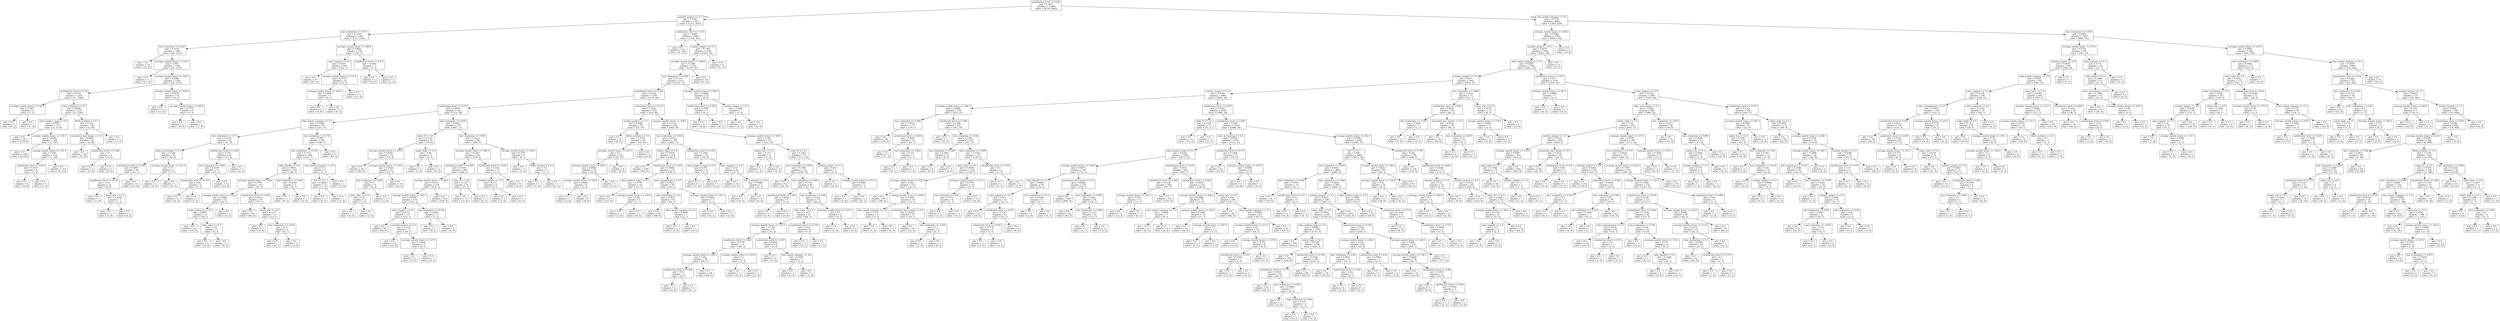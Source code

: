 digraph Tree {
node [shape=box] ;
0 [label="satisfaction_level <= 0.465\ngini = 0.3635\nsamples = 11999\nvalue = [9134, 2865]"] ;
1 [label="number_project <= 2.5\ngini = 0.4767\nsamples = 3354\nvalue = [1315, 2039]"] ;
0 -> 1 [labeldistance=2.5, labelangle=45, headlabel="True"] ;
2 [label="last_evaluation <= 0.575\ngini = 0.2169\nsamples = 1390\nvalue = [172, 1218]"] ;
1 -> 2 ;
3 [label="last_evaluation <= 0.445\ngini = 0.1019\nsamples = 1282\nvalue = [69, 1213]"] ;
2 -> 3 ;
4 [label="gini = 0.0\nsamples = 33\nvalue = [33, 0]"] ;
3 -> 4 ;
5 [label="average_montly_hours <= 125.5\ngini = 0.056\nsamples = 1249\nvalue = [36, 1213]"] ;
3 -> 5 ;
6 [label="gini = 0.0\nsamples = 11\nvalue = [11, 0]"] ;
5 -> 6 ;
7 [label="average_montly_hours <= 163.5\ngini = 0.0396\nsamples = 1238\nvalue = [25, 1213]"] ;
5 -> 7 ;
8 [label="satisfaction_level <= 0.34\ngini = 0.0179\nsamples = 1219\nvalue = [11, 1208]"] ;
7 -> 8 ;
9 [label="average_montly_hours <= 140.0\ngini = 0.3457\nsamples = 9\nvalue = [7, 2]"] ;
8 -> 9 ;
10 [label="gini = 0.0\nsamples = 2\nvalue = [0, 2]"] ;
9 -> 10 ;
11 [label="gini = 0.0\nsamples = 7\nvalue = [7, 0]"] ;
9 -> 11 ;
12 [label="sales_technical <= 0.5\ngini = 0.0066\nsamples = 1210\nvalue = [4, 1206]"] ;
8 -> 12 ;
13 [label="sales_product_mng <= 0.5\ngini = 0.0017\nsamples = 1171\nvalue = [1, 1170]"] ;
12 -> 13 ;
14 [label="gini = 0.0\nsamples = 813\nvalue = [0, 813]"] ;
13 -> 14 ;
15 [label="average_montly_hours <= 150.5\ngini = 0.0056\nsamples = 358\nvalue = [1, 357]"] ;
13 -> 15 ;
16 [label="gini = 0.0\nsamples = 234\nvalue = [0, 234]"] ;
15 -> 16 ;
17 [label="average_montly_hours <= 151.5\ngini = 0.016\nsamples = 124\nvalue = [1, 123]"] ;
15 -> 17 ;
18 [label="satisfaction_level <= 0.415\ngini = 0.1975\nsamples = 9\nvalue = [1, 8]"] ;
17 -> 18 ;
19 [label="gini = 0.0\nsamples = 8\nvalue = [0, 8]"] ;
18 -> 19 ;
20 [label="gini = 0.0\nsamples = 1\nvalue = [1, 0]"] ;
18 -> 20 ;
21 [label="gini = 0.0\nsamples = 115\nvalue = [0, 115]"] ;
17 -> 21 ;
22 [label="Work_accident <= 0.5\ngini = 0.142\nsamples = 39\nvalue = [3, 36]"] ;
12 -> 22 ;
23 [label="promotion_last_5years <= 0.5\ngini = 0.0997\nsamples = 38\nvalue = [2, 36]"] ;
22 -> 23 ;
24 [label="gini = 0.0\nsamples = 34\nvalue = [0, 34]"] ;
23 -> 24 ;
25 [label="satisfaction_level <= 0.385\ngini = 0.5\nsamples = 4\nvalue = [2, 2]"] ;
23 -> 25 ;
26 [label="gini = 0.0\nsamples = 2\nvalue = [2, 0]"] ;
25 -> 26 ;
27 [label="gini = 0.0\nsamples = 2\nvalue = [0, 2]"] ;
25 -> 27 ;
28 [label="gini = 0.0\nsamples = 1\nvalue = [1, 0]"] ;
22 -> 28 ;
29 [label="average_montly_hours <= 234.0\ngini = 0.3878\nsamples = 19\nvalue = [14, 5]"] ;
7 -> 29 ;
30 [label="gini = 0.0\nsamples = 13\nvalue = [13, 0]"] ;
29 -> 30 ;
31 [label="average_montly_hours <= 266.0\ngini = 0.2778\nsamples = 6\nvalue = [1, 5]"] ;
29 -> 31 ;
32 [label="gini = 0.0\nsamples = 5\nvalue = [0, 5]"] ;
31 -> 32 ;
33 [label="gini = 0.0\nsamples = 1\nvalue = [1, 0]"] ;
31 -> 33 ;
34 [label="average_montly_hours <= 280.0\ngini = 0.0883\nsamples = 108\nvalue = [103, 5]"] ;
2 -> 34 ;
35 [label="sales_support <= 0.5\ngini = 0.0555\nsamples = 105\nvalue = [102, 3]"] ;
34 -> 35 ;
36 [label="gini = 0.0\nsamples = 87\nvalue = [87, 0]"] ;
35 -> 36 ;
37 [label="average_montly_hours <= 157.0\ngini = 0.2778\nsamples = 18\nvalue = [15, 3]"] ;
35 -> 37 ;
38 [label="average_montly_hours <= 145.0\ngini = 0.4898\nsamples = 7\nvalue = [4, 3]"] ;
37 -> 38 ;
39 [label="gini = 0.0\nsamples = 4\nvalue = [4, 0]"] ;
38 -> 39 ;
40 [label="gini = 0.0\nsamples = 3\nvalue = [0, 3]"] ;
38 -> 40 ;
41 [label="gini = 0.0\nsamples = 11\nvalue = [11, 0]"] ;
37 -> 41 ;
42 [label="satisfaction_level <= 0.415\ngini = 0.4444\nsamples = 3\nvalue = [1, 2]"] ;
34 -> 42 ;
43 [label="gini = 0.0\nsamples = 2\nvalue = [0, 2]"] ;
42 -> 43 ;
44 [label="gini = 0.0\nsamples = 1\nvalue = [1, 0]"] ;
42 -> 44 ;
45 [label="satisfaction_level <= 0.115\ngini = 0.4866\nsamples = 1964\nvalue = [1143, 821]"] ;
1 -> 45 ;
46 [label="gini = 0.0\nsamples = 728\nvalue = [0, 728]"] ;
45 -> 46 ;
47 [label="number_project <= 6.5\ngini = 0.1392\nsamples = 1236\nvalue = [1143, 93]"] ;
45 -> 47 ;
48 [label="average_montly_hours <= 289.0\ngini = 0.1249\nsamples = 1225\nvalue = [1143, 82]"] ;
47 -> 48 ;
49 [label="last_evaluation <= 0.995\ngini = 0.1115\nsamples = 1215\nvalue = [1143, 72]"] ;
48 -> 49 ;
50 [label="satisfaction_level <= 0.305\ngini = 0.1039\nsamples = 1201\nvalue = [1135, 66]"] ;
49 -> 50 ;
51 [label="satisfaction_level <= 0.175\ngini = 0.0676\nsamples = 742\nvalue = [716, 26]"] ;
50 -> 51 ;
52 [label="time_spend_company <= 3.5\ngini = 0.1049\nsamples = 270\nvalue = [255, 15]"] ;
51 -> 52 ;
53 [label="last_evaluation <= 0.77\ngini = 0.2159\nsamples = 65\nvalue = [57, 8]"] ;
52 -> 53 ;
54 [label="sales_accounting <= 0.5\ngini = 0.1244\nsamples = 45\nvalue = [42, 3]"] ;
53 -> 54 ;
55 [label="satisfaction_level <= 0.145\ngini = 0.0887\nsamples = 43\nvalue = [41, 2]"] ;
54 -> 55 ;
56 [label="satisfaction_level <= 0.135\ngini = 0.32\nsamples = 10\nvalue = [8, 2]"] ;
55 -> 56 ;
57 [label="gini = 0.0\nsamples = 7\nvalue = [7, 0]"] ;
56 -> 57 ;
58 [label="salary_low <= 0.5\ngini = 0.4444\nsamples = 3\nvalue = [1, 2]"] ;
56 -> 58 ;
59 [label="gini = 0.0\nsamples = 1\nvalue = [1, 0]"] ;
58 -> 59 ;
60 [label="gini = 0.0\nsamples = 2\nvalue = [0, 2]"] ;
58 -> 60 ;
61 [label="gini = 0.0\nsamples = 33\nvalue = [33, 0]"] ;
55 -> 61 ;
62 [label="average_montly_hours <= 231.0\ngini = 0.5\nsamples = 2\nvalue = [1, 1]"] ;
54 -> 62 ;
63 [label="gini = 0.0\nsamples = 1\nvalue = [1, 0]"] ;
62 -> 63 ;
64 [label="gini = 0.0\nsamples = 1\nvalue = [0, 1]"] ;
62 -> 64 ;
65 [label="satisfaction_level <= 0.165\ngini = 0.375\nsamples = 20\nvalue = [15, 5]"] ;
53 -> 65 ;
66 [label="last_evaluation <= 0.805\ngini = 0.2076\nsamples = 17\nvalue = [15, 2]"] ;
65 -> 66 ;
67 [label="satisfaction_level <= 0.135\ngini = 0.48\nsamples = 5\nvalue = [3, 2]"] ;
66 -> 67 ;
68 [label="gini = 0.0\nsamples = 2\nvalue = [0, 2]"] ;
67 -> 68 ;
69 [label="gini = 0.0\nsamples = 3\nvalue = [3, 0]"] ;
67 -> 69 ;
70 [label="gini = 0.0\nsamples = 12\nvalue = [12, 0]"] ;
66 -> 70 ;
71 [label="gini = 0.0\nsamples = 3\nvalue = [0, 3]"] ;
65 -> 71 ;
72 [label="last_evaluation <= 0.755\ngini = 0.066\nsamples = 205\nvalue = [198, 7]"] ;
52 -> 72 ;
73 [label="last_evaluation <= 0.745\ngini = 0.1212\nsamples = 108\nvalue = [101, 7]"] ;
72 -> 73 ;
74 [label="sales_RandD <= 0.5\ngini = 0.0915\nsamples = 104\nvalue = [99, 5]"] ;
73 -> 74 ;
75 [label="average_montly_hours <= 159.0\ngini = 0.0761\nsamples = 101\nvalue = [97, 4]"] ;
74 -> 75 ;
76 [label="average_montly_hours <= 156.0\ngini = 0.2268\nsamples = 23\nvalue = [20, 3]"] ;
75 -> 76 ;
77 [label="sales_technical <= 0.5\ngini = 0.0907\nsamples = 21\nvalue = [20, 1]"] ;
76 -> 77 ;
78 [label="gini = 0.0\nsamples = 16\nvalue = [16, 0]"] ;
77 -> 78 ;
79 [label="sales_sales <= 0.5\ngini = 0.32\nsamples = 5\nvalue = [4, 1]"] ;
77 -> 79 ;
80 [label="gini = 0.0\nsamples = 4\nvalue = [4, 0]"] ;
79 -> 80 ;
81 [label="gini = 0.0\nsamples = 1\nvalue = [0, 1]"] ;
79 -> 81 ;
82 [label="gini = 0.0\nsamples = 2\nvalue = [0, 2]"] ;
76 -> 82 ;
83 [label="satisfaction_level <= 0.165\ngini = 0.0253\nsamples = 78\nvalue = [77, 1]"] ;
75 -> 83 ;
84 [label="gini = 0.0\nsamples = 64\nvalue = [64, 0]"] ;
83 -> 84 ;
85 [label="salary_low <= 0.5\ngini = 0.1327\nsamples = 14\nvalue = [13, 1]"] ;
83 -> 85 ;
86 [label="gini = 0.0\nsamples = 9\nvalue = [9, 0]"] ;
85 -> 86 ;
87 [label="last_evaluation <= 0.555\ngini = 0.32\nsamples = 5\nvalue = [4, 1]"] ;
85 -> 87 ;
88 [label="gini = 0.0\nsamples = 1\nvalue = [0, 1]"] ;
87 -> 88 ;
89 [label="gini = 0.0\nsamples = 4\nvalue = [4, 0]"] ;
87 -> 89 ;
90 [label="last_evaluation <= 0.655\ngini = 0.4444\nsamples = 3\nvalue = [2, 1]"] ;
74 -> 90 ;
91 [label="gini = 0.0\nsamples = 1\nvalue = [0, 1]"] ;
90 -> 91 ;
92 [label="gini = 0.0\nsamples = 2\nvalue = [2, 0]"] ;
90 -> 92 ;
93 [label="time_spend_company <= 6.5\ngini = 0.5\nsamples = 4\nvalue = [2, 2]"] ;
73 -> 93 ;
94 [label="left <= 0.5\ngini = 0.4444\nsamples = 3\nvalue = [1, 2]"] ;
93 -> 94 ;
95 [label="gini = 0.0\nsamples = 2\nvalue = [0, 2]"] ;
94 -> 95 ;
96 [label="gini = 0.0\nsamples = 1\nvalue = [1, 0]"] ;
94 -> 96 ;
97 [label="gini = 0.0\nsamples = 1\nvalue = [1, 0]"] ;
93 -> 97 ;
98 [label="gini = 0.0\nsamples = 97\nvalue = [97, 0]"] ;
72 -> 98 ;
99 [label="last_evaluation <= 0.505\ngini = 0.0455\nsamples = 472\nvalue = [461, 11]"] ;
51 -> 99 ;
100 [label="sales_IT <= 0.5\ngini = 0.1372\nsamples = 81\nvalue = [75, 6]"] ;
99 -> 100 ;
101 [label="average_montly_hours <= 212.0\ngini = 0.0997\nsamples = 76\nvalue = [72, 4]"] ;
100 -> 101 ;
102 [label="gini = 0.0\nsamples = 49\nvalue = [49, 0]"] ;
101 -> 102 ;
103 [label="average_montly_hours <= 219.5\ngini = 0.2524\nsamples = 27\nvalue = [23, 4]"] ;
101 -> 103 ;
104 [label="last_evaluation <= 0.465\ngini = 0.5\nsamples = 8\nvalue = [4, 4]"] ;
103 -> 104 ;
105 [label="sales_sales <= 0.5\ngini = 0.32\nsamples = 5\nvalue = [1, 4]"] ;
104 -> 105 ;
106 [label="gini = 0.0\nsamples = 4\nvalue = [0, 4]"] ;
105 -> 106 ;
107 [label="gini = 0.0\nsamples = 1\nvalue = [1, 0]"] ;
105 -> 107 ;
108 [label="gini = 0.0\nsamples = 3\nvalue = [3, 0]"] ;
104 -> 108 ;
109 [label="gini = 0.0\nsamples = 19\nvalue = [19, 0]"] ;
103 -> 109 ;
110 [label="salary_high <= 0.5\ngini = 0.48\nsamples = 5\nvalue = [3, 2]"] ;
100 -> 110 ;
111 [label="gini = 0.0\nsamples = 3\nvalue = [3, 0]"] ;
110 -> 111 ;
112 [label="gini = 0.0\nsamples = 2\nvalue = [0, 2]"] ;
110 -> 112 ;
113 [label="last_evaluation <= 0.985\ngini = 0.0252\nsamples = 391\nvalue = [386, 5]"] ;
99 -> 113 ;
114 [label="average_montly_hours <= 280.5\ngini = 0.0207\nsamples = 382\nvalue = [378, 4]"] ;
113 -> 114 ;
115 [label="satisfaction_level <= 0.295\ngini = 0.0161\nsamples = 369\nvalue = [366, 3]"] ;
114 -> 115 ;
116 [label="average_montly_hours <= 168.5\ngini = 0.0112\nsamples = 355\nvalue = [353, 2]"] ;
115 -> 116 ;
117 [label="average_montly_hours <= 167.5\ngini = 0.0339\nsamples = 116\nvalue = [114, 2]"] ;
116 -> 117 ;
118 [label="sales_support <= 0.5\ngini = 0.0175\nsamples = 113\nvalue = [112, 1]"] ;
117 -> 118 ;
119 [label="gini = 0.0\nsamples = 96\nvalue = [96, 0]"] ;
118 -> 119 ;
120 [label="number_project <= 5.5\ngini = 0.1107\nsamples = 17\nvalue = [16, 1]"] ;
118 -> 120 ;
121 [label="gini = 0.0\nsamples = 14\nvalue = [14, 0]"] ;
120 -> 121 ;
122 [label="average_montly_hours <= 127.0\ngini = 0.4444\nsamples = 3\nvalue = [2, 1]"] ;
120 -> 122 ;
123 [label="gini = 0.0\nsamples = 2\nvalue = [2, 0]"] ;
122 -> 123 ;
124 [label="gini = 0.0\nsamples = 1\nvalue = [0, 1]"] ;
122 -> 124 ;
125 [label="last_evaluation <= 0.765\ngini = 0.4444\nsamples = 3\nvalue = [2, 1]"] ;
117 -> 125 ;
126 [label="gini = 0.0\nsamples = 1\nvalue = [0, 1]"] ;
125 -> 126 ;
127 [label="gini = 0.0\nsamples = 2\nvalue = [2, 0]"] ;
125 -> 127 ;
128 [label="gini = 0.0\nsamples = 239\nvalue = [239, 0]"] ;
116 -> 128 ;
129 [label="sales_IT <= 0.5\ngini = 0.1327\nsamples = 14\nvalue = [13, 1]"] ;
115 -> 129 ;
130 [label="gini = 0.0\nsamples = 13\nvalue = [13, 0]"] ;
129 -> 130 ;
131 [label="gini = 0.0\nsamples = 1\nvalue = [0, 1]"] ;
129 -> 131 ;
132 [label="satisfaction_level <= 0.205\ngini = 0.142\nsamples = 13\nvalue = [12, 1]"] ;
114 -> 132 ;
133 [label="number_project <= 5.5\ngini = 0.375\nsamples = 4\nvalue = [3, 1]"] ;
132 -> 133 ;
134 [label="gini = 0.0\nsamples = 3\nvalue = [3, 0]"] ;
133 -> 134 ;
135 [label="gini = 0.0\nsamples = 1\nvalue = [0, 1]"] ;
133 -> 135 ;
136 [label="gini = 0.0\nsamples = 9\nvalue = [9, 0]"] ;
132 -> 136 ;
137 [label="average_montly_hours <= 194.0\ngini = 0.1975\nsamples = 9\nvalue = [8, 1]"] ;
113 -> 137 ;
138 [label="gini = 0.0\nsamples = 7\nvalue = [7, 0]"] ;
137 -> 138 ;
139 [label="Work_accident <= 0.5\ngini = 0.5\nsamples = 2\nvalue = [1, 1]"] ;
137 -> 139 ;
140 [label="gini = 0.0\nsamples = 1\nvalue = [1, 0]"] ;
139 -> 140 ;
141 [label="gini = 0.0\nsamples = 1\nvalue = [0, 1]"] ;
139 -> 141 ;
142 [label="satisfaction_level <= 0.315\ngini = 0.1591\nsamples = 459\nvalue = [419, 40]"] ;
50 -> 142 ;
143 [label="number_project <= 3.5\ngini = 0.4082\nsamples = 35\nvalue = [25, 10]"] ;
142 -> 143 ;
144 [label="gini = 0.0\nsamples = 9\nvalue = [9, 0]"] ;
143 -> 144 ;
145 [label="Work_accident <= 0.5\ngini = 0.4734\nsamples = 26\nvalue = [16, 10]"] ;
143 -> 145 ;
146 [label="average_montly_hours <= 233.5\ngini = 0.5\nsamples = 20\nvalue = [10, 10]"] ;
145 -> 146 ;
147 [label="average_montly_hours <= 190.5\ngini = 0.4688\nsamples = 16\nvalue = [10, 6]"] ;
146 -> 147 ;
148 [label="average_montly_hours <= 120.0\ngini = 0.4444\nsamples = 9\nvalue = [3, 6]"] ;
147 -> 148 ;
149 [label="gini = 0.0\nsamples = 3\nvalue = [3, 0]"] ;
148 -> 149 ;
150 [label="gini = 0.0\nsamples = 6\nvalue = [0, 6]"] ;
148 -> 150 ;
151 [label="gini = 0.0\nsamples = 7\nvalue = [7, 0]"] ;
147 -> 151 ;
152 [label="gini = 0.0\nsamples = 4\nvalue = [0, 4]"] ;
146 -> 152 ;
153 [label="gini = 0.0\nsamples = 6\nvalue = [6, 0]"] ;
145 -> 153 ;
154 [label="average_montly_hours <= 198.5\ngini = 0.1315\nsamples = 424\nvalue = [394, 30]"] ;
142 -> 154 ;
155 [label="last_evaluation <= 0.855\ngini = 0.0723\nsamples = 293\nvalue = [282, 11]"] ;
154 -> 155 ;
156 [label="salary_high <= 0.5\ngini = 0.0379\nsamples = 259\nvalue = [254, 5]"] ;
155 -> 156 ;
157 [label="gini = 0.0\nsamples = 146\nvalue = [146, 0]"] ;
156 -> 157 ;
158 [label="satisfaction_level <= 0.345\ngini = 0.0846\nsamples = 113\nvalue = [108, 5]"] ;
156 -> 158 ;
159 [label="sales_product_mng <= 0.5\ngini = 0.2778\nsamples = 18\nvalue = [15, 3]"] ;
158 -> 159 ;
160 [label="gini = 0.0\nsamples = 13\nvalue = [13, 0]"] ;
159 -> 160 ;
161 [label="average_montly_hours <= 139.0\ngini = 0.48\nsamples = 5\nvalue = [2, 3]"] ;
159 -> 161 ;
162 [label="gini = 0.0\nsamples = 2\nvalue = [2, 0]"] ;
161 -> 162 ;
163 [label="gini = 0.0\nsamples = 3\nvalue = [0, 3]"] ;
161 -> 163 ;
164 [label="sales_management <= 0.5\ngini = 0.0412\nsamples = 95\nvalue = [93, 2]"] ;
158 -> 164 ;
165 [label="sales_marketing <= 0.5\ngini = 0.0215\nsamples = 92\nvalue = [91, 1]"] ;
164 -> 165 ;
166 [label="gini = 0.0\nsamples = 89\nvalue = [89, 0]"] ;
165 -> 166 ;
167 [label="time_spend_company <= 3.5\ngini = 0.4444\nsamples = 3\nvalue = [2, 1]"] ;
165 -> 167 ;
168 [label="gini = 0.0\nsamples = 2\nvalue = [2, 0]"] ;
167 -> 168 ;
169 [label="gini = 0.0\nsamples = 1\nvalue = [0, 1]"] ;
167 -> 169 ;
170 [label="average_montly_hours <= 141.5\ngini = 0.4444\nsamples = 3\nvalue = [2, 1]"] ;
164 -> 170 ;
171 [label="gini = 0.0\nsamples = 1\nvalue = [0, 1]"] ;
170 -> 171 ;
172 [label="gini = 0.0\nsamples = 2\nvalue = [2, 0]"] ;
170 -> 172 ;
173 [label="satisfaction_level <= 0.325\ngini = 0.2907\nsamples = 34\nvalue = [28, 6]"] ;
155 -> 173 ;
174 [label="sales_product_mng <= 0.5\ngini = 0.375\nsamples = 4\nvalue = [1, 3]"] ;
173 -> 174 ;
175 [label="gini = 0.0\nsamples = 1\nvalue = [1, 0]"] ;
174 -> 175 ;
176 [label="gini = 0.0\nsamples = 3\nvalue = [0, 3]"] ;
174 -> 176 ;
177 [label="sales_support <= 0.5\ngini = 0.18\nsamples = 30\nvalue = [27, 3]"] ;
173 -> 177 ;
178 [label="gini = 0.0\nsamples = 23\nvalue = [23, 0]"] ;
177 -> 178 ;
179 [label="last_evaluation <= 0.9\ngini = 0.4898\nsamples = 7\nvalue = [4, 3]"] ;
177 -> 179 ;
180 [label="gini = 0.0\nsamples = 3\nvalue = [0, 3]"] ;
179 -> 180 ;
181 [label="gini = 0.0\nsamples = 4\nvalue = [4, 0]"] ;
179 -> 181 ;
182 [label="average_montly_hours <= 199.5\ngini = 0.248\nsamples = 131\nvalue = [112, 19]"] ;
154 -> 182 ;
183 [label="salary_low <= 0.5\ngini = 0.375\nsamples = 4\nvalue = [1, 3]"] ;
182 -> 183 ;
184 [label="gini = 0.0\nsamples = 1\nvalue = [1, 0]"] ;
183 -> 184 ;
185 [label="gini = 0.0\nsamples = 3\nvalue = [0, 3]"] ;
183 -> 185 ;
186 [label="sales_hr <= 0.5\ngini = 0.2202\nsamples = 127\nvalue = [111, 16]"] ;
182 -> 186 ;
187 [label="last_evaluation <= 0.615\ngini = 0.1904\nsamples = 122\nvalue = [109, 13]"] ;
186 -> 187 ;
188 [label="gini = 0.0\nsamples = 42\nvalue = [42, 0]"] ;
187 -> 188 ;
189 [label="last_evaluation <= 0.655\ngini = 0.2722\nsamples = 80\nvalue = [67, 13]"] ;
187 -> 189 ;
190 [label="satisfaction_level <= 0.425\ngini = 0.4938\nsamples = 9\nvalue = [5, 4]"] ;
189 -> 190 ;
191 [label="gini = 0.0\nsamples = 5\nvalue = [5, 0]"] ;
190 -> 191 ;
192 [label="gini = 0.0\nsamples = 4\nvalue = [0, 4]"] ;
190 -> 192 ;
193 [label="last_evaluation <= 0.98\ngini = 0.2214\nsamples = 71\nvalue = [62, 9]"] ;
189 -> 193 ;
194 [label="sales_sales <= 0.5\ngini = 0.1871\nsamples = 67\nvalue = [60, 7]"] ;
193 -> 194 ;
195 [label="average_montly_hours <= 275.5\ngini = 0.1305\nsamples = 57\nvalue = [53, 4]"] ;
194 -> 195 ;
196 [label="satisfaction_level <= 0.445\ngini = 0.0754\nsamples = 51\nvalue = [49, 2]"] ;
195 -> 196 ;
197 [label="average_montly_hours <= 205.5\ngini = 0.04\nsamples = 49\nvalue = [48, 1]"] ;
196 -> 197 ;
198 [label="satisfaction_level <= 0.405\ngini = 0.32\nsamples = 5\nvalue = [4, 1]"] ;
197 -> 198 ;
199 [label="gini = 0.0\nsamples = 4\nvalue = [4, 0]"] ;
198 -> 199 ;
200 [label="gini = 0.0\nsamples = 1\nvalue = [0, 1]"] ;
198 -> 200 ;
201 [label="gini = 0.0\nsamples = 44\nvalue = [44, 0]"] ;
197 -> 201 ;
202 [label="average_montly_hours <= 233.0\ngini = 0.5\nsamples = 2\nvalue = [1, 1]"] ;
196 -> 202 ;
203 [label="gini = 0.0\nsamples = 1\nvalue = [0, 1]"] ;
202 -> 203 ;
204 [label="gini = 0.0\nsamples = 1\nvalue = [1, 0]"] ;
202 -> 204 ;
205 [label="satisfaction_level <= 0.345\ngini = 0.4444\nsamples = 6\nvalue = [4, 2]"] ;
195 -> 205 ;
206 [label="gini = 0.0\nsamples = 3\nvalue = [3, 0]"] ;
205 -> 206 ;
207 [label="time_spend_company <= 4.0\ngini = 0.4444\nsamples = 3\nvalue = [1, 2]"] ;
205 -> 207 ;
208 [label="gini = 0.0\nsamples = 2\nvalue = [0, 2]"] ;
207 -> 208 ;
209 [label="gini = 0.0\nsamples = 1\nvalue = [1, 0]"] ;
207 -> 209 ;
210 [label="satisfaction_level <= 0.335\ngini = 0.42\nsamples = 10\nvalue = [7, 3]"] ;
194 -> 210 ;
211 [label="gini = 0.0\nsamples = 3\nvalue = [0, 3]"] ;
210 -> 211 ;
212 [label="gini = 0.0\nsamples = 7\nvalue = [7, 0]"] ;
210 -> 212 ;
213 [label="average_montly_hours <= 235.5\ngini = 0.5\nsamples = 4\nvalue = [2, 2]"] ;
193 -> 213 ;
214 [label="gini = 0.0\nsamples = 2\nvalue = [2, 0]"] ;
213 -> 214 ;
215 [label="gini = 0.0\nsamples = 2\nvalue = [0, 2]"] ;
213 -> 215 ;
216 [label="number_project <= 3.5\ngini = 0.48\nsamples = 5\nvalue = [2, 3]"] ;
186 -> 216 ;
217 [label="gini = 0.0\nsamples = 2\nvalue = [0, 2]"] ;
216 -> 217 ;
218 [label="average_montly_hours <= 257.5\ngini = 0.4444\nsamples = 3\nvalue = [2, 1]"] ;
216 -> 218 ;
219 [label="gini = 0.0\nsamples = 2\nvalue = [2, 0]"] ;
218 -> 219 ;
220 [label="gini = 0.0\nsamples = 1\nvalue = [0, 1]"] ;
218 -> 220 ;
221 [label="average_montly_hours <= 190.0\ngini = 0.4898\nsamples = 14\nvalue = [8, 6]"] ;
49 -> 221 ;
222 [label="satisfaction_level <= 0.365\ngini = 0.2449\nsamples = 7\nvalue = [6, 1]"] ;
221 -> 222 ;
223 [label="gini = 0.0\nsamples = 6\nvalue = [6, 0]"] ;
222 -> 223 ;
224 [label="gini = 0.0\nsamples = 1\nvalue = [0, 1]"] ;
222 -> 224 ;
225 [label="number_project <= 4.5\ngini = 0.4082\nsamples = 7\nvalue = [2, 5]"] ;
221 -> 225 ;
226 [label="gini = 0.0\nsamples = 5\nvalue = [0, 5]"] ;
225 -> 226 ;
227 [label="gini = 0.0\nsamples = 2\nvalue = [2, 0]"] ;
225 -> 227 ;
228 [label="gini = 0.0\nsamples = 10\nvalue = [0, 10]"] ;
48 -> 228 ;
229 [label="gini = 0.0\nsamples = 11\nvalue = [0, 11]"] ;
47 -> 229 ;
230 [label="time_spend_company <= 4.5\ngini = 0.1728\nsamples = 8645\nvalue = [7819, 826]"] ;
0 -> 230 [labeldistance=2.5, labelangle=-45, headlabel="False"] ;
231 [label="average_montly_hours <= 290.5\ngini = 0.0285\nsamples = 7053\nvalue = [6951, 102]"] ;
230 -> 231 ;
232 [label="number_project <= 6.5\ngini = 0.0274\nsamples = 7049\nvalue = [6951, 98]"] ;
231 -> 232 ;
233 [label="time_spend_company <= 3.5\ngini = 0.0263\nsamples = 7045\nvalue = [6951, 94]"] ;
232 -> 233 ;
234 [label="number_project <= 5.5\ngini = 0.017\nsamples = 5943\nvalue = [5892, 51]"] ;
233 -> 234 ;
235 [label="number_project <= 2.5\ngini = 0.0149\nsamples = 5866\nvalue = [5822, 44]"] ;
234 -> 235 ;
236 [label="average_montly_hours <= 196.5\ngini = 0.0848\nsamples = 338\nvalue = [323, 15]"] ;
235 -> 236 ;
237 [label="last_evaluation <= 0.895\ngini = 0.0112\nsamples = 177\nvalue = [176, 1]"] ;
236 -> 237 ;
238 [label="gini = 0.0\nsamples = 156\nvalue = [156, 0]"] ;
237 -> 238 ;
239 [label="satisfaction_level <= 0.845\ngini = 0.0907\nsamples = 21\nvalue = [20, 1]"] ;
237 -> 239 ;
240 [label="gini = 0.0\nsamples = 17\nvalue = [17, 0]"] ;
239 -> 240 ;
241 [label="last_evaluation <= 0.925\ngini = 0.375\nsamples = 4\nvalue = [3, 1]"] ;
239 -> 241 ;
242 [label="gini = 0.0\nsamples = 1\nvalue = [0, 1]"] ;
241 -> 242 ;
243 [label="gini = 0.0\nsamples = 3\nvalue = [3, 0]"] ;
241 -> 243 ;
244 [label="satisfaction_level <= 0.485\ngini = 0.1588\nsamples = 161\nvalue = [147, 14]"] ;
236 -> 244 ;
245 [label="gini = 0.0\nsamples = 3\nvalue = [0, 3]"] ;
244 -> 245 ;
246 [label="last_evaluation <= 0.48\ngini = 0.1295\nsamples = 158\nvalue = [147, 11]"] ;
244 -> 246 ;
247 [label="last_evaluation <= 0.465\ngini = 0.3967\nsamples = 11\nvalue = [8, 3]"] ;
246 -> 247 ;
248 [label="gini = 0.0\nsamples = 8\nvalue = [8, 0]"] ;
247 -> 248 ;
249 [label="gini = 0.0\nsamples = 3\nvalue = [0, 3]"] ;
247 -> 249 ;
250 [label="last_evaluation <= 0.995\ngini = 0.1029\nsamples = 147\nvalue = [139, 8]"] ;
246 -> 250 ;
251 [label="sales_sales <= 0.5\ngini = 0.0919\nsamples = 145\nvalue = [138, 7]"] ;
250 -> 251 ;
252 [label="average_montly_hours <= 254.5\ngini = 0.061\nsamples = 127\nvalue = [123, 4]"] ;
251 -> 252 ;
253 [label="gini = 0.0\nsamples = 88\nvalue = [88, 0]"] ;
252 -> 253 ;
254 [label="average_montly_hours <= 256.0\ngini = 0.1841\nsamples = 39\nvalue = [35, 4]"] ;
252 -> 254 ;
255 [label="time_spend_company <= 2.5\ngini = 0.375\nsamples = 4\nvalue = [1, 3]"] ;
254 -> 255 ;
256 [label="gini = 0.0\nsamples = 1\nvalue = [1, 0]"] ;
255 -> 256 ;
257 [label="gini = 0.0\nsamples = 3\nvalue = [0, 3]"] ;
255 -> 257 ;
258 [label="promotion_last_5years <= 0.5\ngini = 0.0555\nsamples = 35\nvalue = [34, 1]"] ;
254 -> 258 ;
259 [label="gini = 0.0\nsamples = 33\nvalue = [33, 0]"] ;
258 -> 259 ;
260 [label="last_evaluation <= 0.925\ngini = 0.5\nsamples = 2\nvalue = [1, 1]"] ;
258 -> 260 ;
261 [label="gini = 0.0\nsamples = 1\nvalue = [1, 0]"] ;
260 -> 261 ;
262 [label="gini = 0.0\nsamples = 1\nvalue = [0, 1]"] ;
260 -> 262 ;
263 [label="average_montly_hours <= 211.5\ngini = 0.2778\nsamples = 18\nvalue = [15, 3]"] ;
251 -> 263 ;
264 [label="last_evaluation <= 0.81\ngini = 0.375\nsamples = 4\nvalue = [1, 3]"] ;
263 -> 264 ;
265 [label="gini = 0.0\nsamples = 1\nvalue = [1, 0]"] ;
264 -> 265 ;
266 [label="gini = 0.0\nsamples = 3\nvalue = [0, 3]"] ;
264 -> 266 ;
267 [label="gini = 0.0\nsamples = 14\nvalue = [14, 0]"] ;
263 -> 267 ;
268 [label="satisfaction_level <= 0.725\ngini = 0.5\nsamples = 2\nvalue = [1, 1]"] ;
250 -> 268 ;
269 [label="gini = 0.0\nsamples = 1\nvalue = [0, 1]"] ;
268 -> 269 ;
270 [label="gini = 0.0\nsamples = 1\nvalue = [1, 0]"] ;
268 -> 270 ;
271 [label="satisfaction_level <= 0.475\ngini = 0.0104\nsamples = 5528\nvalue = [5499, 29]"] ;
235 -> 271 ;
272 [label="sales_IT <= 0.5\ngini = 0.1528\nsamples = 12\nvalue = [11, 1]"] ;
271 -> 272 ;
273 [label="gini = 0.0\nsamples = 11\nvalue = [11, 0]"] ;
272 -> 273 ;
274 [label="gini = 0.0\nsamples = 1\nvalue = [0, 1]"] ;
272 -> 274 ;
275 [label="satisfaction_level <= 0.585\ngini = 0.0101\nsamples = 5516\nvalue = [5488, 28]"] ;
271 -> 275 ;
276 [label="sales_accounting <= 0.5\ngini = 0.0226\nsamples = 1136\nvalue = [1123, 13]"] ;
275 -> 276 ;
277 [label="sales_product_mng <= 0.5\ngini = 0.0183\nsamples = 1083\nvalue = [1073, 10]"] ;
276 -> 277 ;
278 [label="average_montly_hours <= 139.0\ngini = 0.0077\nsamples = 781\nvalue = [778, 3]"] ;
277 -> 278 ;
279 [label="sales_RandD <= 0.5\ngini = 0.0689\nsamples = 56\nvalue = [54, 2]"] ;
278 -> 279 ;
280 [label="sales_support <= 0.5\ngini = 0.037\nsamples = 53\nvalue = [52, 1]"] ;
279 -> 280 ;
281 [label="gini = 0.0\nsamples = 39\nvalue = [39, 0]"] ;
280 -> 281 ;
282 [label="satisfaction_level <= 0.515\ngini = 0.1327\nsamples = 14\nvalue = [13, 1]"] ;
280 -> 282 ;
283 [label="satisfaction_level <= 0.505\ngini = 0.2778\nsamples = 6\nvalue = [5, 1]"] ;
282 -> 283 ;
284 [label="gini = 0.0\nsamples = 5\nvalue = [5, 0]"] ;
283 -> 284 ;
285 [label="gini = 0.0\nsamples = 1\nvalue = [0, 1]"] ;
283 -> 285 ;
286 [label="gini = 0.0\nsamples = 8\nvalue = [8, 0]"] ;
282 -> 286 ;
287 [label="last_evaluation <= 0.73\ngini = 0.4444\nsamples = 3\nvalue = [2, 1]"] ;
279 -> 287 ;
288 [label="gini = 0.0\nsamples = 2\nvalue = [2, 0]"] ;
287 -> 288 ;
289 [label="gini = 0.0\nsamples = 1\nvalue = [0, 1]"] ;
287 -> 289 ;
290 [label="promotion_last_5years <= 0.5\ngini = 0.0028\nsamples = 725\nvalue = [724, 1]"] ;
278 -> 290 ;
291 [label="gini = 0.0\nsamples = 646\nvalue = [646, 0]"] ;
290 -> 291 ;
292 [label="last_evaluation <= 0.855\ngini = 0.025\nsamples = 79\nvalue = [78, 1]"] ;
290 -> 292 ;
293 [label="gini = 0.0\nsamples = 65\nvalue = [65, 0]"] ;
292 -> 293 ;
294 [label="last_evaluation <= 0.865\ngini = 0.1327\nsamples = 14\nvalue = [13, 1]"] ;
292 -> 294 ;
295 [label="gini = 0.0\nsamples = 1\nvalue = [0, 1]"] ;
294 -> 295 ;
296 [label="gini = 0.0\nsamples = 13\nvalue = [13, 0]"] ;
294 -> 296 ;
297 [label="satisfaction_level <= 0.535\ngini = 0.0453\nsamples = 302\nvalue = [295, 7]"] ;
277 -> 297 ;
298 [label="satisfaction_level <= 0.485\ngini = 0.0118\nsamples = 168\nvalue = [167, 1]"] ;
297 -> 298 ;
299 [label="average_montly_hours <= 233.0\ngini = 0.142\nsamples = 13\nvalue = [12, 1]"] ;
298 -> 299 ;
300 [label="gini = 0.0\nsamples = 12\nvalue = [12, 0]"] ;
299 -> 300 ;
301 [label="gini = 0.0\nsamples = 1\nvalue = [0, 1]"] ;
299 -> 301 ;
302 [label="gini = 0.0\nsamples = 155\nvalue = [155, 0]"] ;
298 -> 302 ;
303 [label="satisfaction_level <= 0.545\ngini = 0.0855\nsamples = 134\nvalue = [128, 6]"] ;
297 -> 303 ;
304 [label="average_montly_hours <= 169.0\ngini = 0.2688\nsamples = 25\nvalue = [21, 4]"] ;
303 -> 304 ;
305 [label="time_spend_company <= 2.5\ngini = 0.4898\nsamples = 7\nvalue = [4, 3]"] ;
304 -> 305 ;
306 [label="gini = 0.0\nsamples = 3\nvalue = [0, 3]"] ;
305 -> 306 ;
307 [label="gini = 0.0\nsamples = 4\nvalue = [4, 0]"] ;
305 -> 307 ;
308 [label="average_montly_hours <= 259.5\ngini = 0.1049\nsamples = 18\nvalue = [17, 1]"] ;
304 -> 308 ;
309 [label="gini = 0.0\nsamples = 16\nvalue = [16, 0]"] ;
308 -> 309 ;
310 [label="average_montly_hours <= 267.5\ngini = 0.5\nsamples = 2\nvalue = [1, 1]"] ;
308 -> 310 ;
311 [label="gini = 0.0\nsamples = 1\nvalue = [0, 1]"] ;
310 -> 311 ;
312 [label="gini = 0.0\nsamples = 1\nvalue = [1, 0]"] ;
310 -> 312 ;
313 [label="salary_low <= 0.5\ngini = 0.036\nsamples = 109\nvalue = [107, 2]"] ;
303 -> 313 ;
314 [label="gini = 0.0\nsamples = 64\nvalue = [64, 0]"] ;
313 -> 314 ;
315 [label="time_spend_company <= 2.5\ngini = 0.0849\nsamples = 45\nvalue = [43, 2]"] ;
313 -> 315 ;
316 [label="average_montly_hours <= 217.5\ngini = 0.18\nsamples = 20\nvalue = [18, 2]"] ;
315 -> 316 ;
317 [label="gini = 0.0\nsamples = 12\nvalue = [12, 0]"] ;
316 -> 317 ;
318 [label="average_montly_hours <= 237.0\ngini = 0.375\nsamples = 8\nvalue = [6, 2]"] ;
316 -> 318 ;
319 [label="satisfaction_level <= 0.555\ngini = 0.4444\nsamples = 3\nvalue = [1, 2]"] ;
318 -> 319 ;
320 [label="gini = 0.0\nsamples = 1\nvalue = [1, 0]"] ;
319 -> 320 ;
321 [label="gini = 0.0\nsamples = 2\nvalue = [0, 2]"] ;
319 -> 321 ;
322 [label="gini = 0.0\nsamples = 5\nvalue = [5, 0]"] ;
318 -> 322 ;
323 [label="gini = 0.0\nsamples = 25\nvalue = [25, 0]"] ;
315 -> 323 ;
324 [label="satisfaction_level <= 0.575\ngini = 0.1068\nsamples = 53\nvalue = [50, 3]"] ;
276 -> 324 ;
325 [label="gini = 0.0\nsamples = 45\nvalue = [45, 0]"] ;
324 -> 325 ;
326 [label="average_montly_hours <= 225.0\ngini = 0.4688\nsamples = 8\nvalue = [5, 3]"] ;
324 -> 326 ;
327 [label="gini = 0.0\nsamples = 5\nvalue = [5, 0]"] ;
326 -> 327 ;
328 [label="gini = 0.0\nsamples = 3\nvalue = [0, 3]"] ;
326 -> 328 ;
329 [label="average_montly_hours <= 262.5\ngini = 0.0068\nsamples = 4380\nvalue = [4365, 15]"] ;
275 -> 329 ;
330 [label="left <= 0.5\ngini = 0.005\nsamples = 3985\nvalue = [3975, 10]"] ;
329 -> 330 ;
331 [label="last_evaluation <= 0.455\ngini = 0.0041\nsamples = 3892\nvalue = [3884, 8]"] ;
330 -> 331 ;
332 [label="last_evaluation <= 0.445\ngini = 0.0555\nsamples = 35\nvalue = [34, 1]"] ;
331 -> 332 ;
333 [label="gini = 0.0\nsamples = 30\nvalue = [30, 0]"] ;
332 -> 333 ;
334 [label="satisfaction_level <= 0.77\ngini = 0.32\nsamples = 5\nvalue = [4, 1]"] ;
332 -> 334 ;
335 [label="gini = 0.0\nsamples = 4\nvalue = [4, 0]"] ;
334 -> 335 ;
336 [label="gini = 0.0\nsamples = 1\nvalue = [0, 1]"] ;
334 -> 336 ;
337 [label="last_evaluation <= 0.995\ngini = 0.0036\nsamples = 3857\nvalue = [3850, 7]"] ;
331 -> 337 ;
338 [label="number_project <= 3.5\ngini = 0.0031\nsamples = 3817\nvalue = [3811, 6]"] ;
337 -> 338 ;
339 [label="sales_sales <= 0.5\ngini = 0.0076\nsamples = 1565\nvalue = [1559, 6]"] ;
338 -> 339 ;
340 [label="sales_product_mng <= 0.5\ngini = 0.0045\nsamples = 1318\nvalue = [1315, 3]"] ;
339 -> 340 ;
341 [label="gini = 0.0\nsamples = 919\nvalue = [919, 0]"] ;
340 -> 341 ;
342 [label="salary_high <= 0.5\ngini = 0.0149\nsamples = 399\nvalue = [396, 3]"] ;
340 -> 342 ;
343 [label="gini = 0.0\nsamples = 218\nvalue = [218, 0]"] ;
342 -> 343 ;
344 [label="satisfaction_level <= 0.785\ngini = 0.0326\nsamples = 181\nvalue = [178, 3]"] ;
342 -> 344 ;
345 [label="satisfaction_level <= 0.775\ngini = 0.0631\nsamples = 92\nvalue = [89, 3]"] ;
344 -> 345 ;
346 [label="gini = 0.0\nsamples = 85\nvalue = [85, 0]"] ;
345 -> 346 ;
347 [label="last_evaluation <= 0.655\ngini = 0.4898\nsamples = 7\nvalue = [4, 3]"] ;
345 -> 347 ;
348 [label="gini = 0.0\nsamples = 3\nvalue = [3, 0]"] ;
347 -> 348 ;
349 [label="last_evaluation <= 0.84\ngini = 0.375\nsamples = 4\nvalue = [1, 3]"] ;
347 -> 349 ;
350 [label="gini = 0.0\nsamples = 3\nvalue = [0, 3]"] ;
349 -> 350 ;
351 [label="gini = 0.0\nsamples = 1\nvalue = [1, 0]"] ;
349 -> 351 ;
352 [label="gini = 0.0\nsamples = 89\nvalue = [89, 0]"] ;
344 -> 352 ;
353 [label="satisfaction_level <= 0.635\ngini = 0.024\nsamples = 247\nvalue = [244, 3]"] ;
339 -> 353 ;
354 [label="average_montly_hours <= 248.5\ngini = 0.142\nsamples = 26\nvalue = [24, 2]"] ;
353 -> 354 ;
355 [label="last_evaluation <= 0.92\ngini = 0.0832\nsamples = 23\nvalue = [22, 1]"] ;
354 -> 355 ;
356 [label="gini = 0.0\nsamples = 18\nvalue = [18, 0]"] ;
355 -> 356 ;
357 [label="satisfaction_level <= 0.62\ngini = 0.32\nsamples = 5\nvalue = [4, 1]"] ;
355 -> 357 ;
358 [label="gini = 0.0\nsamples = 4\nvalue = [4, 0]"] ;
357 -> 358 ;
359 [label="gini = 0.0\nsamples = 1\nvalue = [0, 1]"] ;
357 -> 359 ;
360 [label="satisfaction_level <= 0.61\ngini = 0.4444\nsamples = 3\nvalue = [2, 1]"] ;
354 -> 360 ;
361 [label="gini = 0.0\nsamples = 1\nvalue = [0, 1]"] ;
360 -> 361 ;
362 [label="gini = 0.0\nsamples = 2\nvalue = [2, 0]"] ;
360 -> 362 ;
363 [label="average_montly_hours <= 149.5\ngini = 0.009\nsamples = 221\nvalue = [220, 1]"] ;
353 -> 363 ;
364 [label="average_montly_hours <= 148.5\ngini = 0.0444\nsamples = 44\nvalue = [43, 1]"] ;
363 -> 364 ;
365 [label="gini = 0.0\nsamples = 33\nvalue = [33, 0]"] ;
364 -> 365 ;
366 [label="satisfaction_level <= 0.88\ngini = 0.1653\nsamples = 11\nvalue = [10, 1]"] ;
364 -> 366 ;
367 [label="gini = 0.0\nsamples = 8\nvalue = [8, 0]"] ;
366 -> 367 ;
368 [label="satisfaction_level <= 0.905\ngini = 0.4444\nsamples = 3\nvalue = [2, 1]"] ;
366 -> 368 ;
369 [label="gini = 0.0\nsamples = 1\nvalue = [0, 1]"] ;
368 -> 369 ;
370 [label="gini = 0.0\nsamples = 2\nvalue = [2, 0]"] ;
368 -> 370 ;
371 [label="gini = 0.0\nsamples = 177\nvalue = [177, 0]"] ;
363 -> 371 ;
372 [label="gini = 0.0\nsamples = 2252\nvalue = [2252, 0]"] ;
338 -> 372 ;
373 [label="sales_product_mng <= 0.5\ngini = 0.0487\nsamples = 40\nvalue = [39, 1]"] ;
337 -> 373 ;
374 [label="gini = 0.0\nsamples = 29\nvalue = [29, 0]"] ;
373 -> 374 ;
375 [label="satisfaction_level <= 0.715\ngini = 0.1653\nsamples = 11\nvalue = [10, 1]"] ;
373 -> 375 ;
376 [label="gini = 0.0\nsamples = 8\nvalue = [8, 0]"] ;
375 -> 376 ;
377 [label="satisfaction_level <= 0.725\ngini = 0.4444\nsamples = 3\nvalue = [2, 1]"] ;
375 -> 377 ;
378 [label="gini = 0.0\nsamples = 1\nvalue = [0, 1]"] ;
377 -> 378 ;
379 [label="gini = 0.0\nsamples = 2\nvalue = [2, 0]"] ;
377 -> 379 ;
380 [label="average_montly_hours <= 140.0\ngini = 0.0421\nsamples = 93\nvalue = [91, 2]"] ;
330 -> 380 ;
381 [label="average_montly_hours <= 138.0\ngini = 0.32\nsamples = 10\nvalue = [8, 2]"] ;
380 -> 381 ;
382 [label="gini = 0.0\nsamples = 8\nvalue = [8, 0]"] ;
381 -> 382 ;
383 [label="gini = 0.0\nsamples = 2\nvalue = [0, 2]"] ;
381 -> 383 ;
384 [label="gini = 0.0\nsamples = 83\nvalue = [83, 0]"] ;
380 -> 384 ;
385 [label="satisfaction_level <= 0.795\ngini = 0.025\nsamples = 395\nvalue = [390, 5]"] ;
329 -> 385 ;
386 [label="gini = 0.0\nsamples = 218\nvalue = [218, 0]"] ;
385 -> 386 ;
387 [label="satisfaction_level <= 0.805\ngini = 0.0549\nsamples = 177\nvalue = [172, 5]"] ;
385 -> 387 ;
388 [label="number_project <= 3.5\ngini = 0.32\nsamples = 10\nvalue = [8, 2]"] ;
387 -> 388 ;
389 [label="average_montly_hours <= 269.0\ngini = 0.5\nsamples = 4\nvalue = [2, 2]"] ;
388 -> 389 ;
390 [label="gini = 0.0\nsamples = 2\nvalue = [0, 2]"] ;
389 -> 390 ;
391 [label="gini = 0.0\nsamples = 2\nvalue = [2, 0]"] ;
389 -> 391 ;
392 [label="gini = 0.0\nsamples = 6\nvalue = [6, 0]"] ;
388 -> 392 ;
393 [label="number_project <= 4.5\ngini = 0.0353\nsamples = 167\nvalue = [164, 3]"] ;
387 -> 393 ;
394 [label="gini = 0.0\nsamples = 133\nvalue = [133, 0]"] ;
393 -> 394 ;
395 [label="sales_hr <= 0.5\ngini = 0.1609\nsamples = 34\nvalue = [31, 3]"] ;
393 -> 395 ;
396 [label="average_montly_hours <= 263.5\ngini = 0.1139\nsamples = 33\nvalue = [31, 2]"] ;
395 -> 396 ;
397 [label="sales_support <= 0.5\ngini = 0.5\nsamples = 4\nvalue = [2, 2]"] ;
396 -> 397 ;
398 [label="gini = 0.0\nsamples = 2\nvalue = [2, 0]"] ;
397 -> 398 ;
399 [label="gini = 0.0\nsamples = 2\nvalue = [0, 2]"] ;
397 -> 399 ;
400 [label="gini = 0.0\nsamples = 29\nvalue = [29, 0]"] ;
396 -> 400 ;
401 [label="gini = 0.0\nsamples = 1\nvalue = [0, 1]"] ;
395 -> 401 ;
402 [label="last_evaluation <= 0.895\ngini = 0.1653\nsamples = 77\nvalue = [70, 7]"] ;
234 -> 402 ;
403 [label="satisfaction_level <= 0.495\ngini = 0.0605\nsamples = 64\nvalue = [62, 2]"] ;
402 -> 403 ;
404 [label="last_evaluation <= 0.585\ngini = 0.4444\nsamples = 3\nvalue = [2, 1]"] ;
403 -> 404 ;
405 [label="gini = 0.0\nsamples = 2\nvalue = [2, 0]"] ;
404 -> 405 ;
406 [label="gini = 0.0\nsamples = 1\nvalue = [0, 1]"] ;
404 -> 406 ;
407 [label="promotion_last_5years <= 0.5\ngini = 0.0322\nsamples = 61\nvalue = [60, 1]"] ;
403 -> 407 ;
408 [label="gini = 0.0\nsamples = 56\nvalue = [56, 0]"] ;
407 -> 408 ;
409 [label="last_evaluation <= 0.675\ngini = 0.32\nsamples = 5\nvalue = [4, 1]"] ;
407 -> 409 ;
410 [label="gini = 0.0\nsamples = 4\nvalue = [4, 0]"] ;
409 -> 410 ;
411 [label="gini = 0.0\nsamples = 1\nvalue = [0, 1]"] ;
409 -> 411 ;
412 [label="salary_low <= 0.5\ngini = 0.4734\nsamples = 13\nvalue = [8, 5]"] ;
402 -> 412 ;
413 [label="average_montly_hours <= 178.0\ngini = 0.4082\nsamples = 7\nvalue = [2, 5]"] ;
412 -> 413 ;
414 [label="gini = 0.0\nsamples = 2\nvalue = [2, 0]"] ;
413 -> 414 ;
415 [label="gini = 0.0\nsamples = 5\nvalue = [0, 5]"] ;
413 -> 415 ;
416 [label="gini = 0.0\nsamples = 6\nvalue = [6, 0]"] ;
412 -> 416 ;
417 [label="satisfaction_level <= 0.475\ngini = 0.075\nsamples = 1102\nvalue = [1059, 43]"] ;
233 -> 417 ;
418 [label="average_montly_hours <= 247.5\ngini = 0.4898\nsamples = 7\nvalue = [4, 3]"] ;
417 -> 418 ;
419 [label="gini = 0.0\nsamples = 4\nvalue = [4, 0]"] ;
418 -> 419 ;
420 [label="gini = 0.0\nsamples = 3\nvalue = [0, 3]"] ;
418 -> 420 ;
421 [label="sales_support <= 0.5\ngini = 0.0704\nsamples = 1095\nvalue = [1055, 40]"] ;
417 -> 421 ;
422 [label="sales_accounting <= 0.5\ngini = 0.0504\nsamples = 889\nvalue = [866, 23]"] ;
421 -> 422 ;
423 [label="salary_high <= 0.5\ngini = 0.04\nsamples = 833\nvalue = [816, 17]"] ;
422 -> 423 ;
424 [label="number_project <= 5.5\ngini = 0.0133\nsamples = 448\nvalue = [445, 3]"] ;
423 -> 424 ;
425 [label="average_montly_hours <= 131.0\ngini = 0.0047\nsamples = 423\nvalue = [422, 1]"] ;
424 -> 425 ;
426 [label="sales_sales <= 0.5\ngini = 0.1049\nsamples = 18\nvalue = [17, 1]"] ;
425 -> 426 ;
427 [label="gini = 0.0\nsamples = 16\nvalue = [16, 0]"] ;
426 -> 427 ;
428 [label="number_project <= 3.5\ngini = 0.5\nsamples = 2\nvalue = [1, 1]"] ;
426 -> 428 ;
429 [label="gini = 0.0\nsamples = 1\nvalue = [1, 0]"] ;
428 -> 429 ;
430 [label="gini = 0.0\nsamples = 1\nvalue = [0, 1]"] ;
428 -> 430 ;
431 [label="gini = 0.0\nsamples = 405\nvalue = [405, 0]"] ;
425 -> 431 ;
432 [label="promotion_last_5years <= 0.5\ngini = 0.1472\nsamples = 25\nvalue = [23, 2]"] ;
424 -> 432 ;
433 [label="gini = 0.0\nsamples = 20\nvalue = [20, 0]"] ;
432 -> 433 ;
434 [label="satisfaction_level <= 0.8\ngini = 0.48\nsamples = 5\nvalue = [3, 2]"] ;
432 -> 434 ;
435 [label="gini = 0.0\nsamples = 3\nvalue = [3, 0]"] ;
434 -> 435 ;
436 [label="gini = 0.0\nsamples = 2\nvalue = [0, 2]"] ;
434 -> 436 ;
437 [label="average_montly_hours <= 273.5\ngini = 0.0701\nsamples = 385\nvalue = [371, 14]"] ;
423 -> 437 ;
438 [label="last_evaluation <= 0.755\ngini = 0.0624\nsamples = 372\nvalue = [360, 12]"] ;
437 -> 438 ;
439 [label="number_project <= 4.5\ngini = 0.0205\nsamples = 193\nvalue = [191, 2]"] ;
438 -> 439 ;
440 [label="gini = 0.0\nsamples = 152\nvalue = [152, 0]"] ;
439 -> 440 ;
441 [label="satisfaction_level <= 0.505\ngini = 0.0928\nsamples = 41\nvalue = [39, 2]"] ;
439 -> 441 ;
442 [label="last_evaluation <= 0.625\ngini = 0.5\nsamples = 2\nvalue = [1, 1]"] ;
441 -> 442 ;
443 [label="gini = 0.0\nsamples = 1\nvalue = [0, 1]"] ;
442 -> 443 ;
444 [label="gini = 0.0\nsamples = 1\nvalue = [1, 0]"] ;
442 -> 444 ;
445 [label="last_evaluation <= 0.465\ngini = 0.05\nsamples = 39\nvalue = [38, 1]"] ;
441 -> 445 ;
446 [label="last_evaluation <= 0.455\ngini = 0.2449\nsamples = 7\nvalue = [6, 1]"] ;
445 -> 446 ;
447 [label="gini = 0.0\nsamples = 6\nvalue = [6, 0]"] ;
446 -> 447 ;
448 [label="gini = 0.0\nsamples = 1\nvalue = [0, 1]"] ;
446 -> 448 ;
449 [label="gini = 0.0\nsamples = 32\nvalue = [32, 0]"] ;
445 -> 449 ;
450 [label="average_montly_hours <= 234.0\ngini = 0.1055\nsamples = 179\nvalue = [169, 10]"] ;
438 -> 450 ;
451 [label="average_montly_hours <= 232.5\ngini = 0.1461\nsamples = 126\nvalue = [116, 10]"] ;
450 -> 451 ;
452 [label="satisfaction_level <= 0.635\ngini = 0.109\nsamples = 121\nvalue = [114, 7]"] ;
451 -> 452 ;
453 [label="satisfaction_level <= 0.585\ngini = 0.2392\nsamples = 36\nvalue = [31, 5]"] ;
452 -> 453 ;
454 [label="sales_management <= 0.5\ngini = 0.074\nsamples = 26\nvalue = [25, 1]"] ;
453 -> 454 ;
455 [label="gini = 0.0\nsamples = 24\nvalue = [24, 0]"] ;
454 -> 455 ;
456 [label="satisfaction_level <= 0.52\ngini = 0.5\nsamples = 2\nvalue = [1, 1]"] ;
454 -> 456 ;
457 [label="gini = 0.0\nsamples = 1\nvalue = [1, 0]"] ;
456 -> 457 ;
458 [label="gini = 0.0\nsamples = 1\nvalue = [0, 1]"] ;
456 -> 458 ;
459 [label="last_evaluation <= 0.795\ngini = 0.48\nsamples = 10\nvalue = [6, 4]"] ;
453 -> 459 ;
460 [label="gini = 0.0\nsamples = 2\nvalue = [0, 2]"] ;
459 -> 460 ;
461 [label="average_montly_hours <= 132.0\ngini = 0.375\nsamples = 8\nvalue = [6, 2]"] ;
459 -> 461 ;
462 [label="gini = 0.0\nsamples = 1\nvalue = [0, 1]"] ;
461 -> 462 ;
463 [label="sales_RandD <= 0.5\ngini = 0.2449\nsamples = 7\nvalue = [6, 1]"] ;
461 -> 463 ;
464 [label="gini = 0.0\nsamples = 6\nvalue = [6, 0]"] ;
463 -> 464 ;
465 [label="gini = 0.0\nsamples = 1\nvalue = [0, 1]"] ;
463 -> 465 ;
466 [label="average_montly_hours <= 154.5\ngini = 0.046\nsamples = 85\nvalue = [83, 2]"] ;
452 -> 466 ;
467 [label="average_montly_hours <= 153.5\ngini = 0.1472\nsamples = 25\nvalue = [23, 2]"] ;
466 -> 467 ;
468 [label="sales_marketing <= 0.5\ngini = 0.0799\nsamples = 24\nvalue = [23, 1]"] ;
467 -> 468 ;
469 [label="gini = 0.0\nsamples = 22\nvalue = [22, 0]"] ;
468 -> 469 ;
470 [label="satisfaction_level <= 0.715\ngini = 0.5\nsamples = 2\nvalue = [1, 1]"] ;
468 -> 470 ;
471 [label="gini = 0.0\nsamples = 1\nvalue = [1, 0]"] ;
470 -> 471 ;
472 [label="gini = 0.0\nsamples = 1\nvalue = [0, 1]"] ;
470 -> 472 ;
473 [label="gini = 0.0\nsamples = 1\nvalue = [0, 1]"] ;
467 -> 473 ;
474 [label="gini = 0.0\nsamples = 60\nvalue = [60, 0]"] ;
466 -> 474 ;
475 [label="satisfaction_level <= 0.685\ngini = 0.48\nsamples = 5\nvalue = [2, 3]"] ;
451 -> 475 ;
476 [label="gini = 0.0\nsamples = 2\nvalue = [2, 0]"] ;
475 -> 476 ;
477 [label="gini = 0.0\nsamples = 3\nvalue = [0, 3]"] ;
475 -> 477 ;
478 [label="gini = 0.0\nsamples = 53\nvalue = [53, 0]"] ;
450 -> 478 ;
479 [label="average_montly_hours <= 275.0\ngini = 0.2604\nsamples = 13\nvalue = [11, 2]"] ;
437 -> 479 ;
480 [label="gini = 0.0\nsamples = 2\nvalue = [0, 2]"] ;
479 -> 480 ;
481 [label="gini = 0.0\nsamples = 11\nvalue = [11, 0]"] ;
479 -> 481 ;
482 [label="last_evaluation <= 0.855\ngini = 0.1913\nsamples = 56\nvalue = [50, 6]"] ;
422 -> 482 ;
483 [label="gini = 0.0\nsamples = 33\nvalue = [33, 0]"] ;
482 -> 483 ;
484 [label="last_evaluation <= 0.885\ngini = 0.3856\nsamples = 23\nvalue = [17, 6]"] ;
482 -> 484 ;
485 [label="salary_low <= 0.5\ngini = 0.4444\nsamples = 9\nvalue = [3, 6]"] ;
484 -> 485 ;
486 [label="number_project <= 3.5\ngini = 0.375\nsamples = 4\nvalue = [3, 1]"] ;
485 -> 486 ;
487 [label="gini = 0.0\nsamples = 3\nvalue = [3, 0]"] ;
486 -> 487 ;
488 [label="gini = 0.0\nsamples = 1\nvalue = [0, 1]"] ;
486 -> 488 ;
489 [label="gini = 0.0\nsamples = 5\nvalue = [0, 5]"] ;
485 -> 489 ;
490 [label="gini = 0.0\nsamples = 14\nvalue = [14, 0]"] ;
484 -> 490 ;
491 [label="satisfaction_level <= 0.555\ngini = 0.1514\nsamples = 206\nvalue = [189, 17]"] ;
421 -> 491 ;
492 [label="average_montly_hours <= 267.0\ngini = 0.3829\nsamples = 31\nvalue = [23, 8]"] ;
491 -> 492 ;
493 [label="salary_low <= 0.5\ngini = 0.3282\nsamples = 29\nvalue = [23, 6]"] ;
492 -> 493 ;
494 [label="gini = 0.0\nsamples = 16\nvalue = [16, 0]"] ;
493 -> 494 ;
495 [label="last_evaluation <= 0.56\ngini = 0.497\nsamples = 13\nvalue = [7, 6]"] ;
493 -> 495 ;
496 [label="gini = 0.0\nsamples = 3\nvalue = [3, 0]"] ;
495 -> 496 ;
497 [label="last_evaluation <= 0.625\ngini = 0.48\nsamples = 10\nvalue = [4, 6]"] ;
495 -> 497 ;
498 [label="gini = 0.0\nsamples = 3\nvalue = [0, 3]"] ;
497 -> 498 ;
499 [label="number_project <= 4.5\ngini = 0.4898\nsamples = 7\nvalue = [4, 3]"] ;
497 -> 499 ;
500 [label="gini = 0.0\nsamples = 4\nvalue = [4, 0]"] ;
499 -> 500 ;
501 [label="gini = 0.0\nsamples = 3\nvalue = [0, 3]"] ;
499 -> 501 ;
502 [label="gini = 0.0\nsamples = 2\nvalue = [0, 2]"] ;
492 -> 502 ;
503 [label="salary_high <= 0.5\ngini = 0.0976\nsamples = 175\nvalue = [166, 9]"] ;
491 -> 503 ;
504 [label="gini = 0.0\nsamples = 92\nvalue = [92, 0]"] ;
503 -> 504 ;
505 [label="average_montly_hours <= 206.5\ngini = 0.1934\nsamples = 83\nvalue = [74, 9]"] ;
503 -> 505 ;
506 [label="average_montly_hours <= 204.5\ngini = 0.2688\nsamples = 50\nvalue = [42, 8]"] ;
505 -> 506 ;
507 [label="last_evaluation <= 0.735\ngini = 0.2188\nsamples = 48\nvalue = [42, 6]"] ;
506 -> 507 ;
508 [label="gini = 0.0\nsamples = 19\nvalue = [19, 0]"] ;
507 -> 508 ;
509 [label="last_evaluation <= 0.745\ngini = 0.3282\nsamples = 29\nvalue = [23, 6]"] ;
507 -> 509 ;
510 [label="gini = 0.0\nsamples = 3\nvalue = [0, 3]"] ;
509 -> 510 ;
511 [label="number_project <= 5.5\ngini = 0.2041\nsamples = 26\nvalue = [23, 3]"] ;
509 -> 511 ;
512 [label="last_evaluation <= 0.925\ngini = 0.0907\nsamples = 21\nvalue = [20, 1]"] ;
511 -> 512 ;
513 [label="gini = 0.0\nsamples = 16\nvalue = [16, 0]"] ;
512 -> 513 ;
514 [label="last_evaluation <= 0.935\ngini = 0.32\nsamples = 5\nvalue = [4, 1]"] ;
512 -> 514 ;
515 [label="gini = 0.0\nsamples = 1\nvalue = [0, 1]"] ;
514 -> 515 ;
516 [label="gini = 0.0\nsamples = 4\nvalue = [4, 0]"] ;
514 -> 516 ;
517 [label="last_evaluation <= 0.86\ngini = 0.48\nsamples = 5\nvalue = [3, 2]"] ;
511 -> 517 ;
518 [label="gini = 0.0\nsamples = 2\nvalue = [0, 2]"] ;
517 -> 518 ;
519 [label="gini = 0.0\nsamples = 3\nvalue = [3, 0]"] ;
517 -> 519 ;
520 [label="gini = 0.0\nsamples = 2\nvalue = [0, 2]"] ;
506 -> 520 ;
521 [label="number_project <= 2.5\ngini = 0.0588\nsamples = 33\nvalue = [32, 1]"] ;
505 -> 521 ;
522 [label="satisfaction_level <= 0.735\ngini = 0.32\nsamples = 5\nvalue = [4, 1]"] ;
521 -> 522 ;
523 [label="gini = 0.0\nsamples = 1\nvalue = [0, 1]"] ;
522 -> 523 ;
524 [label="gini = 0.0\nsamples = 4\nvalue = [4, 0]"] ;
522 -> 524 ;
525 [label="gini = 0.0\nsamples = 28\nvalue = [28, 0]"] ;
521 -> 525 ;
526 [label="gini = 0.0\nsamples = 4\nvalue = [0, 4]"] ;
232 -> 526 ;
527 [label="gini = 0.0\nsamples = 4\nvalue = [0, 4]"] ;
231 -> 527 ;
528 [label="last_evaluation <= 0.805\ngini = 0.4959\nsamples = 1592\nvalue = [868, 724]"] ;
230 -> 528 ;
529 [label="average_montly_hours <= 272.5\ngini = 0.0726\nsamples = 610\nvalue = [587, 23]"] ;
528 -> 529 ;
530 [label="number_project <= 6.5\ngini = 0.0535\nsamples = 582\nvalue = [566, 16]"] ;
529 -> 530 ;
531 [label="time_spend_company <= 5.5\ngini = 0.0503\nsamples = 581\nvalue = [566, 15]"] ;
530 -> 531 ;
532 [label="sales_support <= 0.5\ngini = 0.1238\nsamples = 181\nvalue = [169, 12]"] ;
531 -> 532 ;
533 [label="sales_management <= 0.5\ngini = 0.0653\nsamples = 148\nvalue = [143, 5]"] ;
532 -> 533 ;
534 [label="satisfaction_level <= 0.665\ngini = 0.0431\nsamples = 136\nvalue = [133, 3]"] ;
533 -> 534 ;
535 [label="gini = 0.0\nsamples = 56\nvalue = [56, 0]"] ;
534 -> 535 ;
536 [label="satisfaction_level <= 0.685\ngini = 0.0722\nsamples = 80\nvalue = [77, 3]"] ;
534 -> 536 ;
537 [label="average_montly_hours <= 201.5\ngini = 0.375\nsamples = 8\nvalue = [6, 2]"] ;
536 -> 537 ;
538 [label="gini = 0.0\nsamples = 2\nvalue = [0, 2]"] ;
537 -> 538 ;
539 [label="gini = 0.0\nsamples = 6\nvalue = [6, 0]"] ;
537 -> 539 ;
540 [label="sales_sales <= 0.5\ngini = 0.0274\nsamples = 72\nvalue = [71, 1]"] ;
536 -> 540 ;
541 [label="gini = 0.0\nsamples = 51\nvalue = [51, 0]"] ;
540 -> 541 ;
542 [label="number_project <= 4.5\ngini = 0.0907\nsamples = 21\nvalue = [20, 1]"] ;
540 -> 542 ;
543 [label="gini = 0.0\nsamples = 13\nvalue = [13, 0]"] ;
542 -> 543 ;
544 [label="satisfaction_level <= 0.82\ngini = 0.2188\nsamples = 8\nvalue = [7, 1]"] ;
542 -> 544 ;
545 [label="last_evaluation <= 0.565\ngini = 0.5\nsamples = 2\nvalue = [1, 1]"] ;
544 -> 545 ;
546 [label="gini = 0.0\nsamples = 1\nvalue = [1, 0]"] ;
545 -> 546 ;
547 [label="gini = 0.0\nsamples = 1\nvalue = [0, 1]"] ;
545 -> 547 ;
548 [label="gini = 0.0\nsamples = 6\nvalue = [6, 0]"] ;
544 -> 548 ;
549 [label="average_montly_hours <= 235.5\ngini = 0.2778\nsamples = 12\nvalue = [10, 2]"] ;
533 -> 549 ;
550 [label="gini = 0.0\nsamples = 10\nvalue = [10, 0]"] ;
549 -> 550 ;
551 [label="gini = 0.0\nsamples = 2\nvalue = [0, 2]"] ;
549 -> 551 ;
552 [label="sales_technical <= 0.5\ngini = 0.3343\nsamples = 33\nvalue = [26, 7]"] ;
532 -> 552 ;
553 [label="salary_high <= 0.5\ngini = 0.1327\nsamples = 28\nvalue = [26, 2]"] ;
552 -> 553 ;
554 [label="gini = 0.0\nsamples = 18\nvalue = [18, 0]"] ;
553 -> 554 ;
555 [label="average_montly_hours <= 166.5\ngini = 0.32\nsamples = 10\nvalue = [8, 2]"] ;
553 -> 555 ;
556 [label="average_montly_hours <= 146.5\ngini = 0.5\nsamples = 4\nvalue = [2, 2]"] ;
555 -> 556 ;
557 [label="gini = 0.0\nsamples = 2\nvalue = [2, 0]"] ;
556 -> 557 ;
558 [label="gini = 0.0\nsamples = 2\nvalue = [0, 2]"] ;
556 -> 558 ;
559 [label="gini = 0.0\nsamples = 6\nvalue = [6, 0]"] ;
555 -> 559 ;
560 [label="gini = 0.0\nsamples = 5\nvalue = [0, 5]"] ;
552 -> 560 ;
561 [label="sales_sales <= 0.5\ngini = 0.0149\nsamples = 400\nvalue = [397, 3]"] ;
531 -> 561 ;
562 [label="average_montly_hours <= 132.5\ngini = 0.0054\nsamples = 372\nvalue = [371, 1]"] ;
561 -> 562 ;
563 [label="average_montly_hours <= 131.5\ngini = 0.0555\nsamples = 35\nvalue = [34, 1]"] ;
562 -> 563 ;
564 [label="gini = 0.0\nsamples = 33\nvalue = [33, 0]"] ;
563 -> 564 ;
565 [label="Work_accident <= 0.5\ngini = 0.5\nsamples = 2\nvalue = [1, 1]"] ;
563 -> 565 ;
566 [label="gini = 0.0\nsamples = 1\nvalue = [0, 1]"] ;
565 -> 566 ;
567 [label="gini = 0.0\nsamples = 1\nvalue = [1, 0]"] ;
565 -> 567 ;
568 [label="gini = 0.0\nsamples = 337\nvalue = [337, 0]"] ;
562 -> 568 ;
569 [label="satisfaction_level <= 0.845\ngini = 0.1327\nsamples = 28\nvalue = [26, 2]"] ;
561 -> 569 ;
570 [label="gini = 0.0\nsamples = 20\nvalue = [20, 0]"] ;
569 -> 570 ;
571 [label="satisfaction_level <= 0.895\ngini = 0.375\nsamples = 8\nvalue = [6, 2]"] ;
569 -> 571 ;
572 [label="gini = 0.0\nsamples = 2\nvalue = [0, 2]"] ;
571 -> 572 ;
573 [label="gini = 0.0\nsamples = 6\nvalue = [6, 0]"] ;
571 -> 573 ;
574 [label="gini = 0.0\nsamples = 1\nvalue = [0, 1]"] ;
530 -> 574 ;
575 [label="sales_support <= 0.5\ngini = 0.375\nsamples = 28\nvalue = [21, 7]"] ;
529 -> 575 ;
576 [label="sales_sales <= 0.5\ngini = 0.2688\nsamples = 25\nvalue = [21, 4]"] ;
575 -> 576 ;
577 [label="sales_accounting <= 0.5\ngini = 0.1588\nsamples = 23\nvalue = [21, 2]"] ;
576 -> 577 ;
578 [label="gini = 0.0\nsamples = 18\nvalue = [18, 0]"] ;
577 -> 578 ;
579 [label="average_montly_hours <= 278.0\ngini = 0.48\nsamples = 5\nvalue = [3, 2]"] ;
577 -> 579 ;
580 [label="gini = 0.0\nsamples = 3\nvalue = [3, 0]"] ;
579 -> 580 ;
581 [label="gini = 0.0\nsamples = 2\nvalue = [0, 2]"] ;
579 -> 581 ;
582 [label="gini = 0.0\nsamples = 2\nvalue = [0, 2]"] ;
576 -> 582 ;
583 [label="gini = 0.0\nsamples = 3\nvalue = [0, 3]"] ;
575 -> 583 ;
584 [label="average_montly_hours <= 216.5\ngini = 0.4085\nsamples = 982\nvalue = [281, 701]"] ;
528 -> 584 ;
585 [label="last_evaluation <= 0.995\ngini = 0.0981\nsamples = 174\nvalue = [165, 9]"] ;
584 -> 585 ;
586 [label="sales_sales <= 0.5\ngini = 0.0781\nsamples = 172\nvalue = [165, 7]"] ;
585 -> 586 ;
587 [label="sales_accounting <= 0.5\ngini = 0.028\nsamples = 141\nvalue = [139, 2]"] ;
586 -> 587 ;
588 [label="number_project <= 2.5\ngini = 0.0148\nsamples = 134\nvalue = [133, 1]"] ;
587 -> 588 ;
589 [label="sales_support <= 0.5\ngini = 0.18\nsamples = 10\nvalue = [9, 1]"] ;
588 -> 589 ;
590 [label="gini = 0.0\nsamples = 7\nvalue = [7, 0]"] ;
589 -> 590 ;
591 [label="average_montly_hours <= 170.5\ngini = 0.4444\nsamples = 3\nvalue = [2, 1]"] ;
589 -> 591 ;
592 [label="gini = 0.0\nsamples = 2\nvalue = [2, 0]"] ;
591 -> 592 ;
593 [label="gini = 0.0\nsamples = 1\nvalue = [0, 1]"] ;
591 -> 593 ;
594 [label="gini = 0.0\nsamples = 124\nvalue = [124, 0]"] ;
588 -> 594 ;
595 [label="salary_low <= 0.5\ngini = 0.2449\nsamples = 7\nvalue = [6, 1]"] ;
587 -> 595 ;
596 [label="gini = 0.0\nsamples = 1\nvalue = [0, 1]"] ;
595 -> 596 ;
597 [label="gini = 0.0\nsamples = 6\nvalue = [6, 0]"] ;
595 -> 597 ;
598 [label="satisfaction_level <= 0.555\ngini = 0.2706\nsamples = 31\nvalue = [26, 5]"] ;
586 -> 598 ;
599 [label="average_montly_hours <= 175.0\ngini = 0.48\nsamples = 5\nvalue = [2, 3]"] ;
598 -> 599 ;
600 [label="gini = 0.0\nsamples = 3\nvalue = [0, 3]"] ;
599 -> 600 ;
601 [label="gini = 0.0\nsamples = 2\nvalue = [2, 0]"] ;
599 -> 601 ;
602 [label="time_spend_company <= 5.5\ngini = 0.142\nsamples = 26\nvalue = [24, 2]"] ;
598 -> 602 ;
603 [label="average_montly_hours <= 163.0\ngini = 0.4082\nsamples = 7\nvalue = [5, 2]"] ;
602 -> 603 ;
604 [label="gini = 0.0\nsamples = 4\nvalue = [4, 0]"] ;
603 -> 604 ;
605 [label="satisfaction_level <= 0.635\ngini = 0.4444\nsamples = 3\nvalue = [1, 2]"] ;
603 -> 605 ;
606 [label="gini = 0.0\nsamples = 1\nvalue = [1, 0]"] ;
605 -> 606 ;
607 [label="gini = 0.0\nsamples = 2\nvalue = [0, 2]"] ;
605 -> 607 ;
608 [label="gini = 0.0\nsamples = 19\nvalue = [19, 0]"] ;
602 -> 608 ;
609 [label="gini = 0.0\nsamples = 2\nvalue = [0, 2]"] ;
585 -> 609 ;
610 [label="time_spend_company <= 6.5\ngini = 0.2459\nsamples = 808\nvalue = [116, 692]"] ;
584 -> 610 ;
611 [label="satisfaction_level <= 0.715\ngini = 0.1489\nsamples = 753\nvalue = [61, 692]"] ;
610 -> 611 ;
612 [label="last_evaluation <= 0.915\ngini = 0.3133\nsamples = 36\nvalue = [29, 7]"] ;
611 -> 612 ;
613 [label="gini = 0.0\nsamples = 22\nvalue = [22, 0]"] ;
612 -> 613 ;
614 [label="last_evaluation <= 0.94\ngini = 0.5\nsamples = 14\nvalue = [7, 7]"] ;
612 -> 614 ;
615 [label="salary_high <= 0.5\ngini = 0.2778\nsamples = 6\nvalue = [1, 5]"] ;
614 -> 615 ;
616 [label="gini = 0.0\nsamples = 1\nvalue = [1, 0]"] ;
615 -> 616 ;
617 [label="gini = 0.0\nsamples = 5\nvalue = [0, 5]"] ;
615 -> 617 ;
618 [label="average_montly_hours <= 265.5\ngini = 0.375\nsamples = 8\nvalue = [6, 2]"] ;
614 -> 618 ;
619 [label="gini = 0.0\nsamples = 6\nvalue = [6, 0]"] ;
618 -> 619 ;
620 [label="gini = 0.0\nsamples = 2\nvalue = [0, 2]"] ;
618 -> 620 ;
621 [label="number_project <= 3.5\ngini = 0.0853\nsamples = 717\nvalue = [32, 685]"] ;
611 -> 621 ;
622 [label="average_montly_hours <= 296.5\ngini = 0.1107\nsamples = 17\nvalue = [16, 1]"] ;
621 -> 622 ;
623 [label="gini = 0.0\nsamples = 16\nvalue = [16, 0]"] ;
622 -> 623 ;
624 [label="gini = 0.0\nsamples = 1\nvalue = [0, 1]"] ;
622 -> 624 ;
625 [label="number_project <= 5.5\ngini = 0.0447\nsamples = 700\nvalue = [16, 684]"] ;
621 -> 625 ;
626 [label="satisfaction_level <= 0.925\ngini = 0.0284\nsamples = 694\nvalue = [10, 684]"] ;
625 -> 626 ;
627 [label="average_montly_hours <= 223.5\ngini = 0.0229\nsamples = 692\nvalue = [8, 684]"] ;
626 -> 627 ;
628 [label="last_evaluation <= 0.88\ngini = 0.0832\nsamples = 69\nvalue = [3, 66]"] ;
627 -> 628 ;
629 [label="last_evaluation <= 0.865\ngini = 0.2449\nsamples = 21\nvalue = [3, 18]"] ;
628 -> 629 ;
630 [label="satisfaction_level <= 0.775\ngini = 0.1107\nsamples = 17\nvalue = [1, 16]"] ;
629 -> 630 ;
631 [label="salary_low <= 0.5\ngini = 0.4444\nsamples = 3\nvalue = [1, 2]"] ;
630 -> 631 ;
632 [label="gini = 0.0\nsamples = 1\nvalue = [1, 0]"] ;
631 -> 632 ;
633 [label="gini = 0.0\nsamples = 2\nvalue = [0, 2]"] ;
631 -> 633 ;
634 [label="gini = 0.0\nsamples = 14\nvalue = [0, 14]"] ;
630 -> 634 ;
635 [label="salary_low <= 0.5\ngini = 0.5\nsamples = 4\nvalue = [2, 2]"] ;
629 -> 635 ;
636 [label="gini = 0.0\nsamples = 2\nvalue = [0, 2]"] ;
635 -> 636 ;
637 [label="gini = 0.0\nsamples = 2\nvalue = [2, 0]"] ;
635 -> 637 ;
638 [label="gini = 0.0\nsamples = 48\nvalue = [0, 48]"] ;
628 -> 638 ;
639 [label="Work_accident <= 0.5\ngini = 0.0159\nsamples = 623\nvalue = [5, 618]"] ;
627 -> 639 ;
640 [label="sales_hr <= 0.5\ngini = 0.0101\nsamples = 593\nvalue = [3, 590]"] ;
639 -> 640 ;
641 [label="last_evaluation <= 0.835\ngini = 0.0069\nsamples = 576\nvalue = [2, 574]"] ;
640 -> 641 ;
642 [label="satisfaction_level <= 0.735\ngini = 0.0555\nsamples = 35\nvalue = [1, 34]"] ;
641 -> 642 ;
643 [label="gini = 0.0\nsamples = 1\nvalue = [1, 0]"] ;
642 -> 643 ;
644 [label="gini = 0.0\nsamples = 34\nvalue = [0, 34]"] ;
642 -> 644 ;
645 [label="time_spend_company <= 5.5\ngini = 0.0037\nsamples = 541\nvalue = [1, 540]"] ;
641 -> 645 ;
646 [label="gini = 0.0\nsamples = 433\nvalue = [0, 433]"] ;
645 -> 646 ;
647 [label="salary_low <= 0.5\ngini = 0.0183\nsamples = 108\nvalue = [1, 107]"] ;
645 -> 647 ;
648 [label="gini = 0.0\nsamples = 76\nvalue = [0, 76]"] ;
647 -> 648 ;
649 [label="average_montly_hours <= 244.0\ngini = 0.0605\nsamples = 32\nvalue = [1, 31]"] ;
647 -> 649 ;
650 [label="average_montly_hours <= 237.5\ngini = 0.1975\nsamples = 9\nvalue = [1, 8]"] ;
649 -> 650 ;
651 [label="gini = 0.0\nsamples = 6\nvalue = [0, 6]"] ;
650 -> 651 ;
652 [label="last_evaluation <= 0.975\ngini = 0.4444\nsamples = 3\nvalue = [1, 2]"] ;
650 -> 652 ;
653 [label="gini = 0.0\nsamples = 2\nvalue = [0, 2]"] ;
652 -> 653 ;
654 [label="gini = 0.0\nsamples = 1\nvalue = [1, 0]"] ;
652 -> 654 ;
655 [label="gini = 0.0\nsamples = 23\nvalue = [0, 23]"] ;
649 -> 655 ;
656 [label="satisfaction_level <= 0.89\ngini = 0.1107\nsamples = 17\nvalue = [1, 16]"] ;
640 -> 656 ;
657 [label="gini = 0.0\nsamples = 16\nvalue = [0, 16]"] ;
656 -> 657 ;
658 [label="gini = 0.0\nsamples = 1\nvalue = [1, 0]"] ;
656 -> 658 ;
659 [label="last_evaluation <= 0.965\ngini = 0.1244\nsamples = 30\nvalue = [2, 28]"] ;
639 -> 659 ;
660 [label="gini = 0.0\nsamples = 21\nvalue = [0, 21]"] ;
659 -> 660 ;
661 [label="sales_sales <= 0.5\ngini = 0.3457\nsamples = 9\nvalue = [2, 7]"] ;
659 -> 661 ;
662 [label="salary_high <= 0.5\ngini = 0.2188\nsamples = 8\nvalue = [1, 7]"] ;
661 -> 662 ;
663 [label="gini = 0.0\nsamples = 6\nvalue = [0, 6]"] ;
662 -> 663 ;
664 [label="last_evaluation <= 0.98\ngini = 0.5\nsamples = 2\nvalue = [1, 1]"] ;
662 -> 664 ;
665 [label="gini = 0.0\nsamples = 1\nvalue = [0, 1]"] ;
664 -> 665 ;
666 [label="gini = 0.0\nsamples = 1\nvalue = [1, 0]"] ;
664 -> 666 ;
667 [label="gini = 0.0\nsamples = 1\nvalue = [1, 0]"] ;
661 -> 667 ;
668 [label="gini = 0.0\nsamples = 2\nvalue = [2, 0]"] ;
626 -> 668 ;
669 [label="gini = 0.0\nsamples = 6\nvalue = [6, 0]"] ;
625 -> 669 ;
670 [label="gini = 0.0\nsamples = 55\nvalue = [55, 0]"] ;
610 -> 670 ;
}